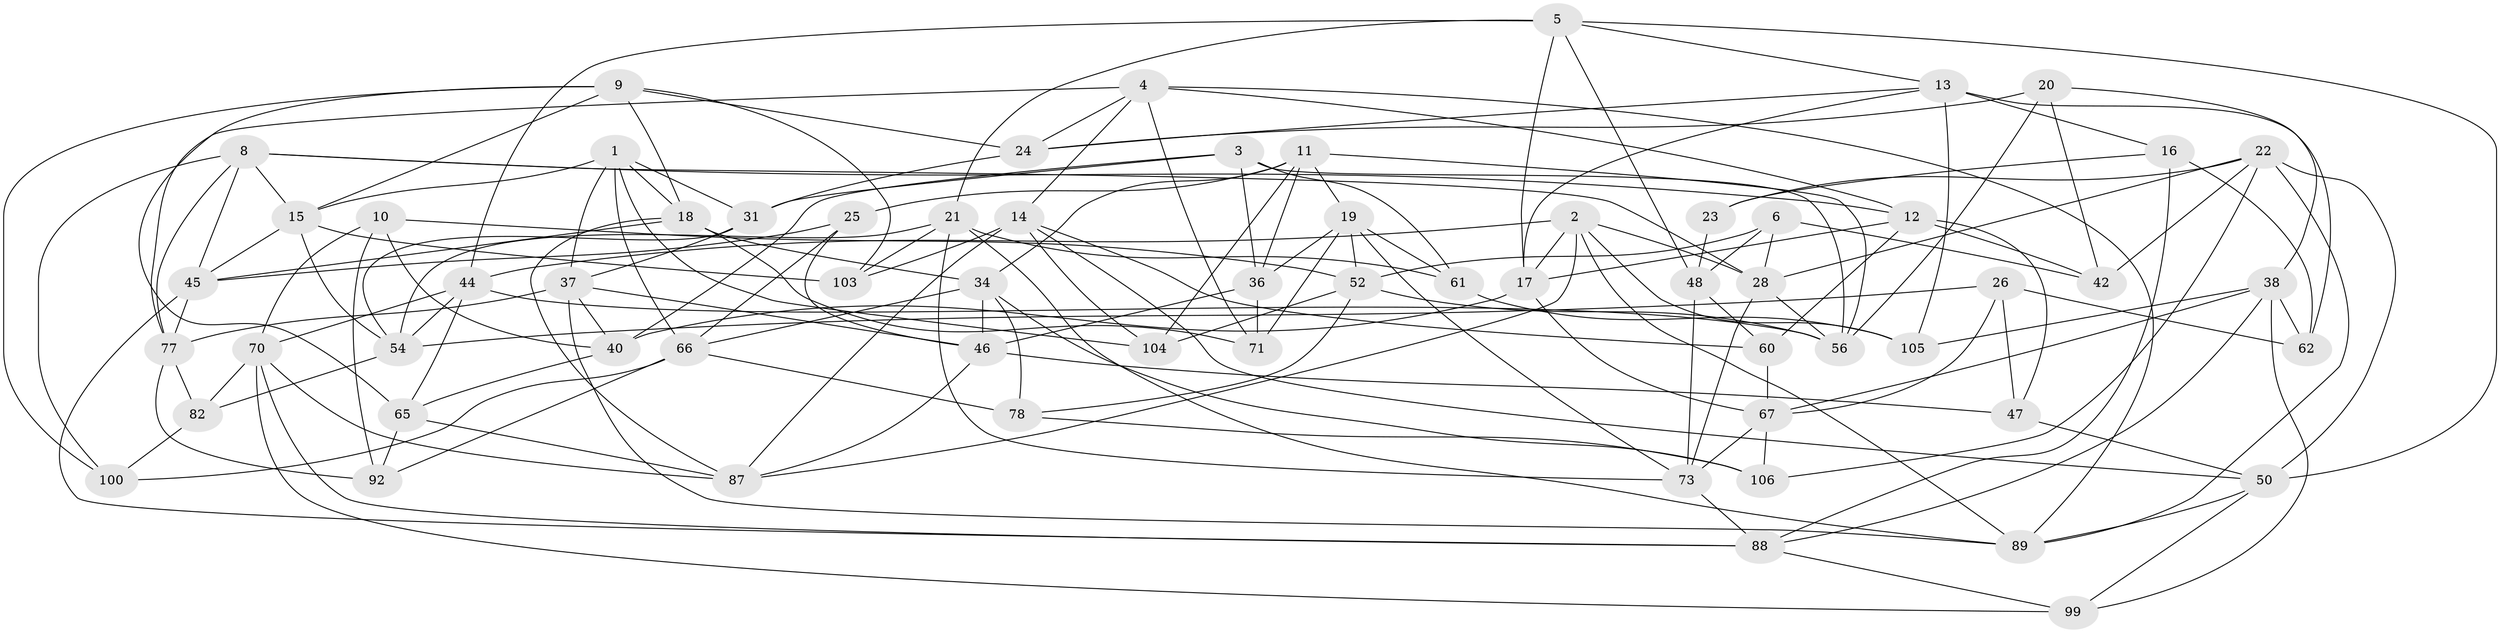 // Generated by graph-tools (version 1.1) at 2025/52/02/27/25 19:52:30]
// undirected, 64 vertices, 166 edges
graph export_dot {
graph [start="1"]
  node [color=gray90,style=filled];
  1 [super="+7"];
  2 [super="+35"];
  3 [super="+74"];
  4 [super="+27"];
  5 [super="+58"];
  6;
  8 [super="+79"];
  9 [super="+32"];
  10;
  11 [super="+55"];
  12 [super="+30"];
  13 [super="+57"];
  14 [super="+39"];
  15 [super="+33"];
  16;
  17 [super="+43"];
  18 [super="+86"];
  19 [super="+90"];
  20;
  21 [super="+29"];
  22 [super="+69"];
  23;
  24 [super="+91"];
  25;
  26;
  28 [super="+101"];
  31 [super="+80"];
  34 [super="+49"];
  36 [super="+51"];
  37 [super="+41"];
  38 [super="+72"];
  40 [super="+59"];
  42;
  44 [super="+64"];
  45 [super="+53"];
  46 [super="+68"];
  47;
  48 [super="+63"];
  50 [super="+76"];
  52 [super="+98"];
  54 [super="+94"];
  56 [super="+81"];
  60;
  61;
  62;
  65 [super="+75"];
  66 [super="+84"];
  67 [super="+83"];
  70 [super="+97"];
  71;
  73 [super="+85"];
  77 [super="+93"];
  78;
  82;
  87 [super="+96"];
  88 [super="+95"];
  89 [super="+102"];
  92;
  99;
  100;
  103;
  104;
  105;
  106;
  1 -- 104;
  1 -- 37;
  1 -- 66;
  1 -- 15;
  1 -- 31;
  1 -- 18;
  2 -- 89;
  2 -- 105;
  2 -- 44;
  2 -- 17;
  2 -- 87;
  2 -- 28;
  3 -- 31;
  3 -- 36 [weight=2];
  3 -- 56;
  3 -- 40;
  3 -- 61;
  4 -- 71;
  4 -- 14;
  4 -- 24;
  4 -- 89;
  4 -- 77;
  4 -- 12;
  5 -- 21;
  5 -- 17;
  5 -- 13;
  5 -- 50;
  5 -- 44;
  5 -- 48;
  6 -- 28;
  6 -- 42;
  6 -- 52;
  6 -- 48;
  8 -- 45;
  8 -- 100;
  8 -- 77;
  8 -- 28;
  8 -- 12;
  8 -- 15;
  9 -- 100;
  9 -- 24;
  9 -- 103;
  9 -- 65;
  9 -- 18;
  9 -- 15;
  10 -- 92;
  10 -- 40;
  10 -- 52;
  10 -- 70;
  11 -- 25;
  11 -- 34;
  11 -- 104;
  11 -- 19;
  11 -- 36;
  11 -- 56;
  12 -- 17;
  12 -- 47;
  12 -- 42;
  12 -- 60;
  13 -- 16;
  13 -- 62;
  13 -- 105;
  13 -- 17;
  13 -- 24;
  14 -- 104;
  14 -- 87;
  14 -- 50;
  14 -- 60;
  14 -- 103;
  15 -- 103;
  15 -- 54;
  15 -- 45;
  16 -- 62;
  16 -- 88;
  16 -- 23;
  17 -- 67;
  17 -- 40;
  18 -- 45;
  18 -- 87;
  18 -- 34;
  18 -- 71;
  19 -- 36;
  19 -- 73;
  19 -- 52;
  19 -- 61;
  19 -- 71;
  20 -- 24;
  20 -- 42;
  20 -- 38;
  20 -- 56;
  21 -- 103;
  21 -- 54;
  21 -- 73;
  21 -- 89;
  21 -- 61;
  22 -- 50;
  22 -- 89;
  22 -- 42;
  22 -- 106;
  22 -- 23;
  22 -- 28;
  23 -- 48 [weight=2];
  24 -- 31 [weight=2];
  25 -- 45;
  25 -- 66;
  25 -- 46;
  26 -- 67;
  26 -- 47;
  26 -- 62;
  26 -- 54;
  28 -- 73;
  28 -- 56;
  31 -- 37;
  31 -- 54;
  34 -- 46;
  34 -- 106;
  34 -- 78;
  34 -- 66;
  36 -- 46;
  36 -- 71;
  37 -- 77;
  37 -- 40;
  37 -- 89;
  37 -- 46;
  38 -- 62;
  38 -- 67;
  38 -- 88;
  38 -- 105;
  38 -- 99;
  40 -- 65 [weight=2];
  44 -- 54;
  44 -- 56;
  44 -- 70;
  44 -- 65;
  45 -- 88;
  45 -- 77;
  46 -- 47;
  46 -- 87;
  47 -- 50;
  48 -- 73;
  48 -- 60;
  50 -- 99;
  50 -- 89;
  52 -- 104;
  52 -- 78;
  52 -- 56;
  54 -- 82;
  60 -- 67;
  61 -- 105;
  65 -- 92;
  65 -- 87;
  66 -- 92;
  66 -- 78;
  66 -- 100;
  67 -- 73;
  67 -- 106;
  70 -- 82;
  70 -- 88;
  70 -- 99;
  70 -- 87;
  73 -- 88;
  77 -- 82;
  77 -- 92;
  78 -- 106;
  82 -- 100;
  88 -- 99;
}
